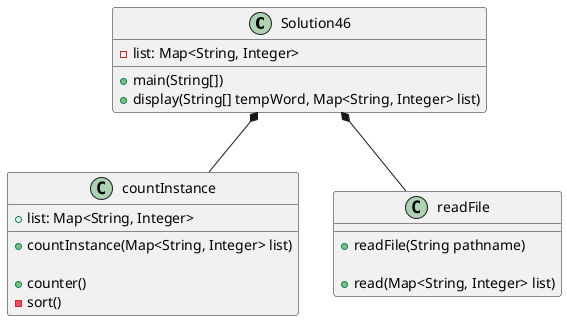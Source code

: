 @startuml
class Solution46 {
    'attribute
    -list: Map<String, Integer>

    +main(String[])
        'readFile object
        'store the lines scanned into the list

        'call the countInstance object
        'store the words into a string array

        'prints out the final output by calling the display method

    +display(String[] tempWord, Map<String, Integer> list)
        'string builder object
        'iterate through the list
            'prints out the word
            'as well as prints out how many stars(instance) they have
            'store them into the string builder
        'return the string builder

}

class countInstance {
    'attribute
    +list: Map<String, Integer>

    'constructor
    +countInstance(Map<String, Integer> list)

    +counter()
        'loops through the map
        'count how many instances per word
    -sort()
        'sort the list by putting the word with higher instances and the top
        'lowest instances at the bottom
}

class readFile{
    'constructor
    +readFile(String pathname)

    +read(Map<String, Integer> list)
        'try:
            'will keep looping through the file
            'scan all the words in the file
            'put them into the list
            'count how many instances each word have and store it into the list
        'catch all the exception and prints them
        'close the scanner
        'returns the list Map

}


Solution46 *-- readFile
Solution46 *-- countInstance
@enduml